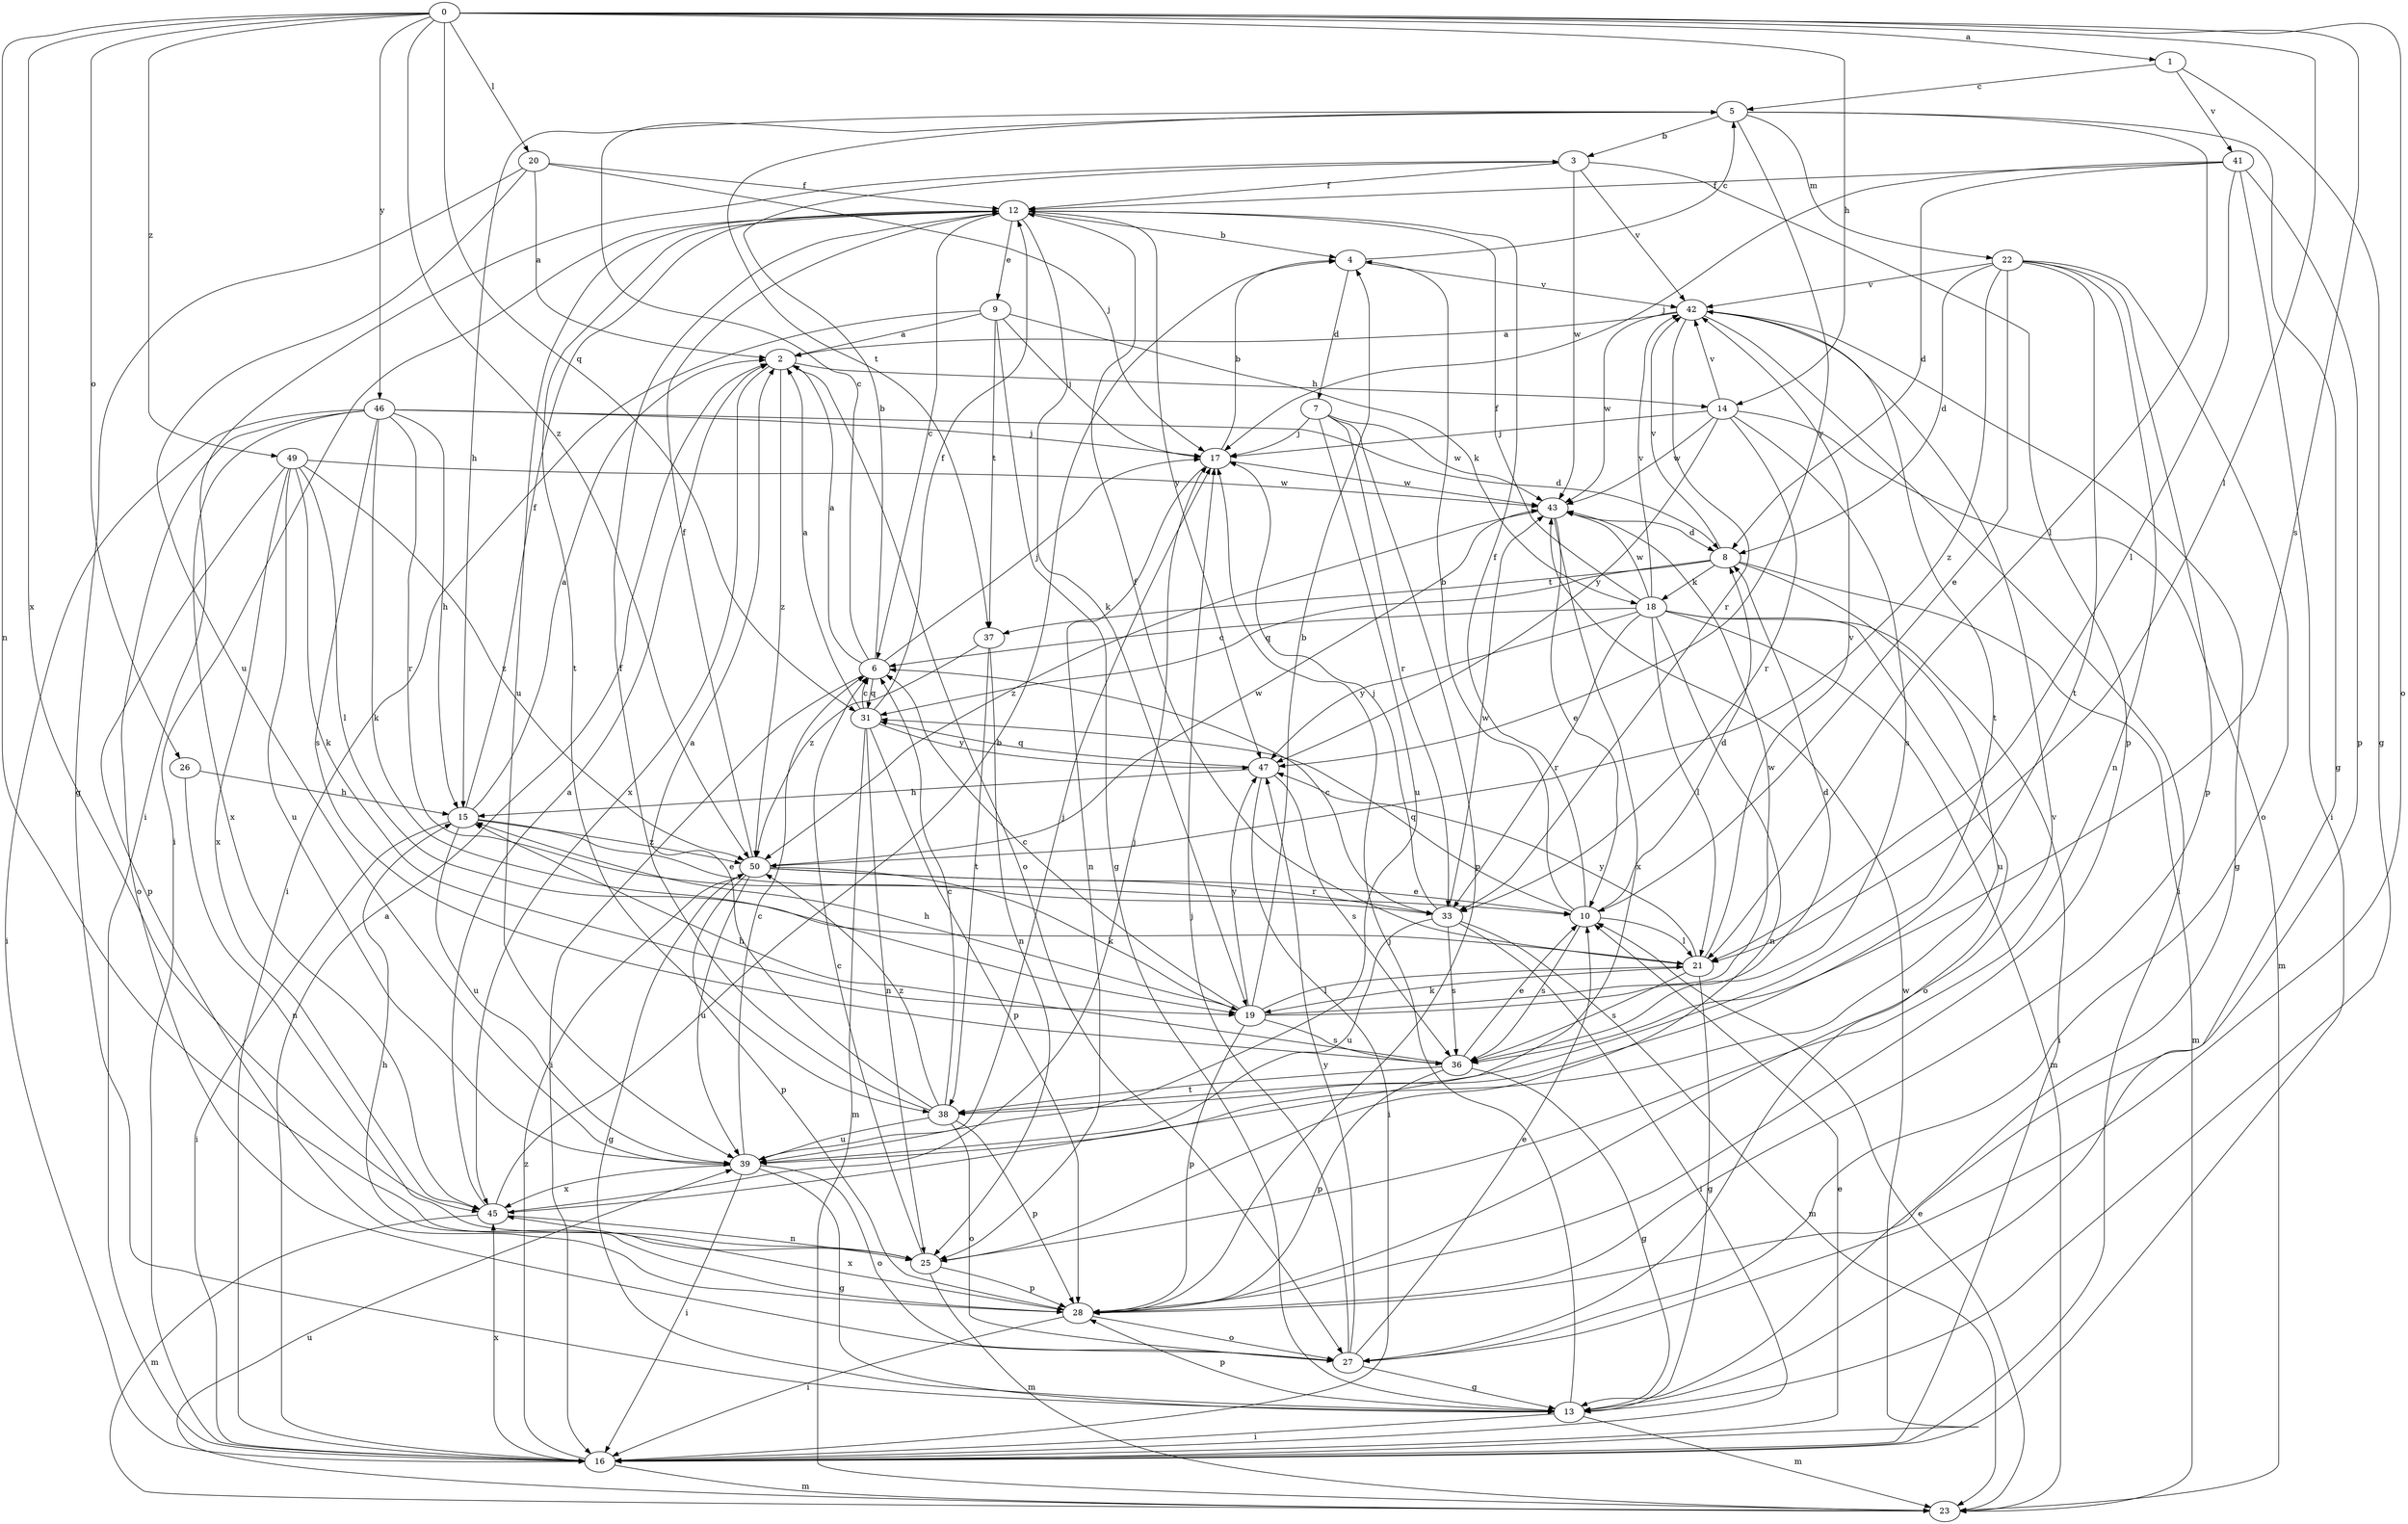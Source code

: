 strict digraph  {
0;
1;
2;
3;
4;
5;
6;
7;
8;
9;
10;
12;
13;
14;
15;
16;
17;
18;
19;
20;
21;
22;
23;
25;
26;
27;
28;
31;
33;
36;
37;
38;
39;
41;
42;
43;
45;
46;
47;
49;
50;
0 -> 1  [label=a];
0 -> 14  [label=h];
0 -> 20  [label=l];
0 -> 21  [label=l];
0 -> 25  [label=n];
0 -> 26  [label=o];
0 -> 27  [label=o];
0 -> 31  [label=q];
0 -> 36  [label=s];
0 -> 45  [label=x];
0 -> 46  [label=y];
0 -> 49  [label=z];
0 -> 50  [label=z];
1 -> 5  [label=c];
1 -> 13  [label=g];
1 -> 41  [label=v];
2 -> 14  [label=h];
2 -> 27  [label=o];
2 -> 45  [label=x];
2 -> 50  [label=z];
3 -> 12  [label=f];
3 -> 16  [label=i];
3 -> 28  [label=p];
3 -> 42  [label=v];
3 -> 43  [label=w];
4 -> 5  [label=c];
4 -> 7  [label=d];
4 -> 42  [label=v];
5 -> 3  [label=b];
5 -> 13  [label=g];
5 -> 15  [label=h];
5 -> 21  [label=l];
5 -> 22  [label=m];
5 -> 37  [label=t];
5 -> 47  [label=y];
6 -> 2  [label=a];
6 -> 3  [label=b];
6 -> 5  [label=c];
6 -> 16  [label=i];
6 -> 17  [label=j];
6 -> 31  [label=q];
7 -> 17  [label=j];
7 -> 28  [label=p];
7 -> 33  [label=r];
7 -> 39  [label=u];
7 -> 43  [label=w];
8 -> 18  [label=k];
8 -> 23  [label=m];
8 -> 31  [label=q];
8 -> 37  [label=t];
8 -> 39  [label=u];
8 -> 42  [label=v];
9 -> 2  [label=a];
9 -> 13  [label=g];
9 -> 16  [label=i];
9 -> 17  [label=j];
9 -> 18  [label=k];
9 -> 37  [label=t];
10 -> 4  [label=b];
10 -> 8  [label=d];
10 -> 12  [label=f];
10 -> 21  [label=l];
10 -> 31  [label=q];
10 -> 36  [label=s];
12 -> 4  [label=b];
12 -> 6  [label=c];
12 -> 9  [label=e];
12 -> 16  [label=i];
12 -> 19  [label=k];
12 -> 38  [label=t];
12 -> 39  [label=u];
12 -> 47  [label=y];
13 -> 16  [label=i];
13 -> 17  [label=j];
13 -> 23  [label=m];
13 -> 28  [label=p];
14 -> 17  [label=j];
14 -> 23  [label=m];
14 -> 33  [label=r];
14 -> 36  [label=s];
14 -> 42  [label=v];
14 -> 43  [label=w];
14 -> 47  [label=y];
15 -> 2  [label=a];
15 -> 10  [label=e];
15 -> 12  [label=f];
15 -> 16  [label=i];
15 -> 39  [label=u];
15 -> 50  [label=z];
16 -> 2  [label=a];
16 -> 10  [label=e];
16 -> 23  [label=m];
16 -> 43  [label=w];
16 -> 45  [label=x];
16 -> 50  [label=z];
17 -> 4  [label=b];
17 -> 25  [label=n];
17 -> 43  [label=w];
18 -> 6  [label=c];
18 -> 12  [label=f];
18 -> 16  [label=i];
18 -> 21  [label=l];
18 -> 23  [label=m];
18 -> 25  [label=n];
18 -> 27  [label=o];
18 -> 33  [label=r];
18 -> 42  [label=v];
18 -> 43  [label=w];
18 -> 47  [label=y];
19 -> 4  [label=b];
19 -> 6  [label=c];
19 -> 8  [label=d];
19 -> 15  [label=h];
19 -> 21  [label=l];
19 -> 28  [label=p];
19 -> 36  [label=s];
19 -> 43  [label=w];
19 -> 47  [label=y];
20 -> 2  [label=a];
20 -> 12  [label=f];
20 -> 13  [label=g];
20 -> 17  [label=j];
20 -> 39  [label=u];
21 -> 12  [label=f];
21 -> 13  [label=g];
21 -> 19  [label=k];
21 -> 36  [label=s];
21 -> 42  [label=v];
21 -> 47  [label=y];
22 -> 8  [label=d];
22 -> 10  [label=e];
22 -> 25  [label=n];
22 -> 27  [label=o];
22 -> 28  [label=p];
22 -> 38  [label=t];
22 -> 42  [label=v];
22 -> 50  [label=z];
23 -> 10  [label=e];
23 -> 39  [label=u];
25 -> 6  [label=c];
25 -> 23  [label=m];
25 -> 28  [label=p];
26 -> 15  [label=h];
26 -> 25  [label=n];
27 -> 10  [label=e];
27 -> 13  [label=g];
27 -> 17  [label=j];
27 -> 47  [label=y];
28 -> 15  [label=h];
28 -> 16  [label=i];
28 -> 27  [label=o];
28 -> 42  [label=v];
28 -> 45  [label=x];
31 -> 2  [label=a];
31 -> 6  [label=c];
31 -> 12  [label=f];
31 -> 23  [label=m];
31 -> 25  [label=n];
31 -> 28  [label=p];
31 -> 47  [label=y];
33 -> 6  [label=c];
33 -> 16  [label=i];
33 -> 17  [label=j];
33 -> 23  [label=m];
33 -> 36  [label=s];
33 -> 39  [label=u];
33 -> 43  [label=w];
36 -> 10  [label=e];
36 -> 13  [label=g];
36 -> 15  [label=h];
36 -> 28  [label=p];
36 -> 38  [label=t];
37 -> 25  [label=n];
37 -> 38  [label=t];
37 -> 50  [label=z];
38 -> 2  [label=a];
38 -> 6  [label=c];
38 -> 12  [label=f];
38 -> 27  [label=o];
38 -> 28  [label=p];
38 -> 39  [label=u];
38 -> 50  [label=z];
39 -> 6  [label=c];
39 -> 13  [label=g];
39 -> 16  [label=i];
39 -> 17  [label=j];
39 -> 27  [label=o];
39 -> 45  [label=x];
41 -> 8  [label=d];
41 -> 12  [label=f];
41 -> 16  [label=i];
41 -> 17  [label=j];
41 -> 21  [label=l];
41 -> 28  [label=p];
42 -> 2  [label=a];
42 -> 13  [label=g];
42 -> 16  [label=i];
42 -> 33  [label=r];
42 -> 38  [label=t];
42 -> 43  [label=w];
43 -> 8  [label=d];
43 -> 10  [label=e];
43 -> 45  [label=x];
43 -> 50  [label=z];
45 -> 2  [label=a];
45 -> 4  [label=b];
45 -> 17  [label=j];
45 -> 23  [label=m];
45 -> 25  [label=n];
46 -> 8  [label=d];
46 -> 15  [label=h];
46 -> 16  [label=i];
46 -> 17  [label=j];
46 -> 19  [label=k];
46 -> 27  [label=o];
46 -> 33  [label=r];
46 -> 36  [label=s];
46 -> 45  [label=x];
47 -> 15  [label=h];
47 -> 16  [label=i];
47 -> 31  [label=q];
47 -> 36  [label=s];
49 -> 19  [label=k];
49 -> 21  [label=l];
49 -> 28  [label=p];
49 -> 39  [label=u];
49 -> 43  [label=w];
49 -> 45  [label=x];
49 -> 50  [label=z];
50 -> 10  [label=e];
50 -> 12  [label=f];
50 -> 13  [label=g];
50 -> 19  [label=k];
50 -> 28  [label=p];
50 -> 33  [label=r];
50 -> 39  [label=u];
50 -> 43  [label=w];
}
